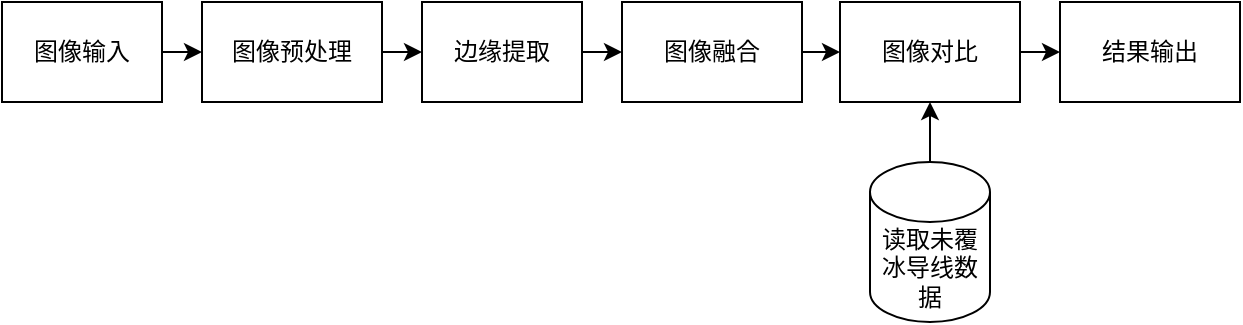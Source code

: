 <mxfile version="16.2.2" type="github">
  <diagram id="e7esTIfbbPWXW5FwrzK9" name="Page-1">
    <mxGraphModel dx="981" dy="526" grid="1" gridSize="10" guides="1" tooltips="1" connect="1" arrows="1" fold="1" page="1" pageScale="1" pageWidth="827" pageHeight="1169" math="0" shadow="0">
      <root>
        <mxCell id="0" />
        <mxCell id="1" parent="0" />
        <mxCell id="UKRAZJ5MF8Vgy-vyVGfO-32" style="edgeStyle=orthogonalEdgeStyle;rounded=0;orthogonalLoop=1;jettySize=auto;html=1;exitX=1;exitY=0.5;exitDx=0;exitDy=0;entryX=0;entryY=0.5;entryDx=0;entryDy=0;" edge="1" parent="1" source="UKRAZJ5MF8Vgy-vyVGfO-2" target="UKRAZJ5MF8Vgy-vyVGfO-7">
          <mxGeometry relative="1" as="geometry" />
        </mxCell>
        <mxCell id="UKRAZJ5MF8Vgy-vyVGfO-2" value="图像输入" style="rounded=0;whiteSpace=wrap;html=1;" vertex="1" parent="1">
          <mxGeometry x="121" y="250" width="80" height="50" as="geometry" />
        </mxCell>
        <mxCell id="UKRAZJ5MF8Vgy-vyVGfO-34" style="edgeStyle=orthogonalEdgeStyle;rounded=0;orthogonalLoop=1;jettySize=auto;html=1;exitX=1;exitY=0.5;exitDx=0;exitDy=0;entryX=0;entryY=0.5;entryDx=0;entryDy=0;" edge="1" parent="1" source="UKRAZJ5MF8Vgy-vyVGfO-7" target="UKRAZJ5MF8Vgy-vyVGfO-17">
          <mxGeometry relative="1" as="geometry" />
        </mxCell>
        <mxCell id="UKRAZJ5MF8Vgy-vyVGfO-7" value="图像预处理" style="rounded=0;whiteSpace=wrap;html=1;" vertex="1" parent="1">
          <mxGeometry x="221" y="250" width="90" height="50" as="geometry" />
        </mxCell>
        <mxCell id="UKRAZJ5MF8Vgy-vyVGfO-35" style="edgeStyle=orthogonalEdgeStyle;rounded=0;orthogonalLoop=1;jettySize=auto;html=1;exitX=1;exitY=0.5;exitDx=0;exitDy=0;entryX=0;entryY=0.5;entryDx=0;entryDy=0;" edge="1" parent="1" source="UKRAZJ5MF8Vgy-vyVGfO-17" target="UKRAZJ5MF8Vgy-vyVGfO-19">
          <mxGeometry relative="1" as="geometry" />
        </mxCell>
        <mxCell id="UKRAZJ5MF8Vgy-vyVGfO-17" value="边缘提取" style="rounded=0;whiteSpace=wrap;html=1;" vertex="1" parent="1">
          <mxGeometry x="331" y="250" width="80" height="50" as="geometry" />
        </mxCell>
        <mxCell id="UKRAZJ5MF8Vgy-vyVGfO-36" style="edgeStyle=orthogonalEdgeStyle;rounded=0;orthogonalLoop=1;jettySize=auto;html=1;exitX=1;exitY=0.5;exitDx=0;exitDy=0;entryX=0;entryY=0.5;entryDx=0;entryDy=0;" edge="1" parent="1" source="UKRAZJ5MF8Vgy-vyVGfO-19" target="UKRAZJ5MF8Vgy-vyVGfO-26">
          <mxGeometry relative="1" as="geometry" />
        </mxCell>
        <mxCell id="UKRAZJ5MF8Vgy-vyVGfO-19" value="图像融合" style="rounded=0;whiteSpace=wrap;html=1;" vertex="1" parent="1">
          <mxGeometry x="431" y="250" width="90" height="50" as="geometry" />
        </mxCell>
        <mxCell id="UKRAZJ5MF8Vgy-vyVGfO-37" style="edgeStyle=orthogonalEdgeStyle;rounded=0;orthogonalLoop=1;jettySize=auto;html=1;exitX=1;exitY=0.5;exitDx=0;exitDy=0;entryX=0;entryY=0.5;entryDx=0;entryDy=0;" edge="1" parent="1" source="UKRAZJ5MF8Vgy-vyVGfO-26" target="UKRAZJ5MF8Vgy-vyVGfO-27">
          <mxGeometry relative="1" as="geometry" />
        </mxCell>
        <mxCell id="UKRAZJ5MF8Vgy-vyVGfO-26" value="图像对比" style="rounded=0;whiteSpace=wrap;html=1;" vertex="1" parent="1">
          <mxGeometry x="540" y="250" width="90" height="50" as="geometry" />
        </mxCell>
        <mxCell id="UKRAZJ5MF8Vgy-vyVGfO-27" value="结果输出" style="rounded=0;whiteSpace=wrap;html=1;" vertex="1" parent="1">
          <mxGeometry x="650" y="250" width="90" height="50" as="geometry" />
        </mxCell>
        <mxCell id="UKRAZJ5MF8Vgy-vyVGfO-38" style="edgeStyle=orthogonalEdgeStyle;rounded=0;orthogonalLoop=1;jettySize=auto;html=1;exitX=0.5;exitY=0;exitDx=0;exitDy=0;exitPerimeter=0;entryX=0.5;entryY=1;entryDx=0;entryDy=0;" edge="1" parent="1" source="UKRAZJ5MF8Vgy-vyVGfO-28" target="UKRAZJ5MF8Vgy-vyVGfO-26">
          <mxGeometry relative="1" as="geometry" />
        </mxCell>
        <mxCell id="UKRAZJ5MF8Vgy-vyVGfO-28" value="&lt;span&gt;读取未覆冰导线数据&lt;/span&gt;" style="shape=cylinder3;whiteSpace=wrap;html=1;boundedLbl=1;backgroundOutline=1;size=15;" vertex="1" parent="1">
          <mxGeometry x="555" y="330" width="60" height="80" as="geometry" />
        </mxCell>
      </root>
    </mxGraphModel>
  </diagram>
</mxfile>
